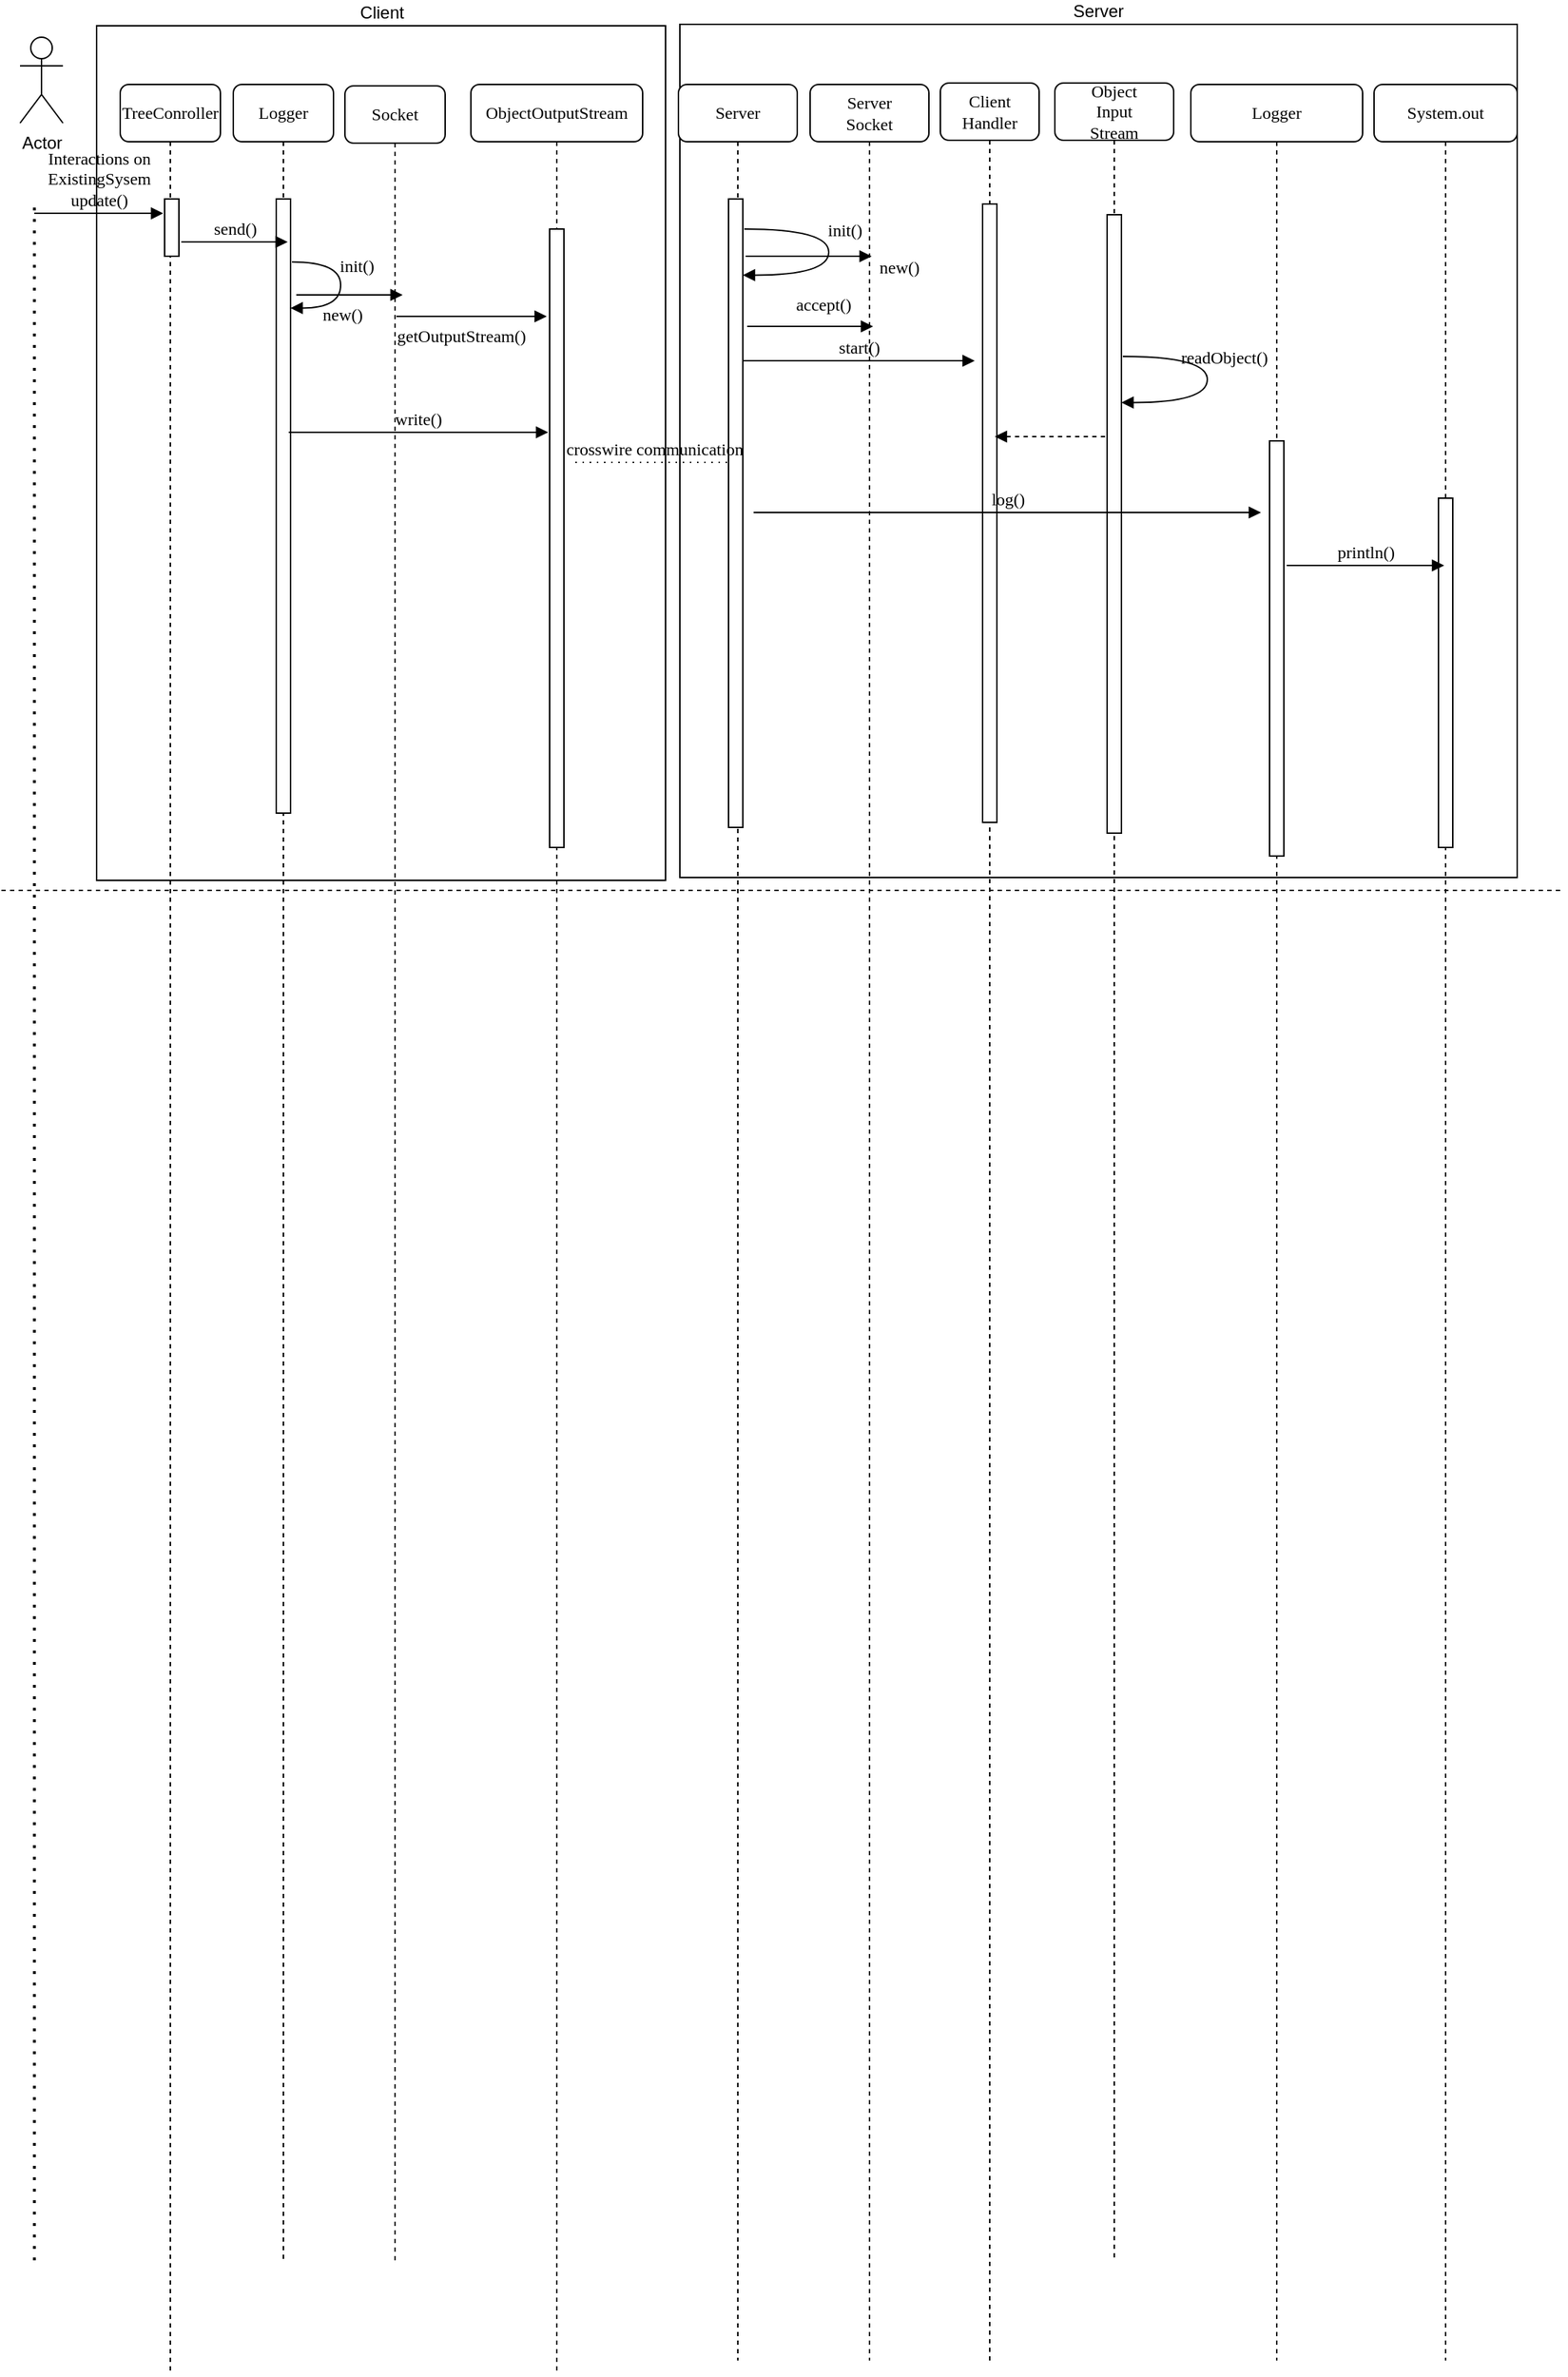 <mxfile version="14.9.5" type="github" pages="2">
  <diagram name="Page-1" id="13e1069c-82ec-6db2-03f1-153e76fe0fe0">
    <mxGraphModel dx="1217" dy="705" grid="0" gridSize="10" guides="1" tooltips="1" connect="1" arrows="1" fold="1" page="1" pageScale="1" pageWidth="1100" pageHeight="850" background="none" math="0" shadow="0">
      <root>
        <mxCell id="0" />
        <mxCell id="1" parent="0" />
        <mxCell id="lUZzRfqhpDz72i9qPuJh-14" value="Server" style="rounded=0;whiteSpace=wrap;html=1;labelPosition=center;verticalLabelPosition=top;align=center;verticalAlign=bottom;fillColor=none;" parent="1" vertex="1">
          <mxGeometry x="478" y="38" width="585" height="596" as="geometry" />
        </mxCell>
        <mxCell id="lUZzRfqhpDz72i9qPuJh-13" value="Client" style="rounded=0;html=1;fillColor=none;whiteSpace=wrap;labelPosition=center;verticalLabelPosition=top;align=center;verticalAlign=bottom;" parent="1" vertex="1">
          <mxGeometry x="70.5" y="39" width="397.5" height="597" as="geometry" />
        </mxCell>
        <mxCell id="7baba1c4bc27f4b0-3" value="Logger" style="shape=umlLifeline;perimeter=lifelinePerimeter;whiteSpace=wrap;html=1;container=1;collapsible=0;recursiveResize=0;outlineConnect=0;rounded=1;shadow=0;comic=0;labelBackgroundColor=none;strokeWidth=1;fontFamily=Verdana;fontSize=12;align=center;" parent="1" vertex="1">
          <mxGeometry x="166" y="80" width="70" height="1519" as="geometry" />
        </mxCell>
        <mxCell id="7baba1c4bc27f4b0-4" value="Server" style="shape=umlLifeline;perimeter=lifelinePerimeter;whiteSpace=wrap;html=1;container=1;collapsible=0;recursiveResize=0;outlineConnect=0;rounded=1;shadow=0;comic=0;labelBackgroundColor=none;strokeWidth=1;fontFamily=Verdana;fontSize=12;align=center;" parent="1" vertex="1">
          <mxGeometry x="477" y="80" width="83" height="1590" as="geometry" />
        </mxCell>
        <mxCell id="7baba1c4bc27f4b0-6" value="Object&lt;br&gt;Input&lt;br&gt;Stream" style="shape=umlLifeline;perimeter=lifelinePerimeter;whiteSpace=wrap;html=1;container=1;collapsible=0;recursiveResize=0;outlineConnect=0;rounded=1;shadow=0;comic=0;labelBackgroundColor=none;strokeWidth=1;fontFamily=Verdana;fontSize=12;align=center;" parent="1" vertex="1">
          <mxGeometry x="740" y="79" width="83" height="1520" as="geometry" />
        </mxCell>
        <mxCell id="7baba1c4bc27f4b0-7" value="System.out" style="shape=umlLifeline;perimeter=lifelinePerimeter;whiteSpace=wrap;html=1;container=1;collapsible=0;recursiveResize=0;outlineConnect=0;rounded=1;shadow=0;comic=0;labelBackgroundColor=none;strokeWidth=1;fontFamily=Verdana;fontSize=12;align=center;" parent="1" vertex="1">
          <mxGeometry x="963" y="80" width="100" height="1590" as="geometry" />
        </mxCell>
        <mxCell id="7baba1c4bc27f4b0-8" value="TreeConroller" style="shape=umlLifeline;perimeter=lifelinePerimeter;whiteSpace=wrap;html=1;container=1;collapsible=0;recursiveResize=0;outlineConnect=0;rounded=1;shadow=0;comic=0;labelBackgroundColor=none;strokeWidth=1;fontFamily=Verdana;fontSize=12;align=center;" parent="1" vertex="1">
          <mxGeometry x="87" y="80" width="70" height="1600" as="geometry" />
        </mxCell>
        <mxCell id="7baba1c4bc27f4b0-9" value="" style="html=1;points=[];perimeter=orthogonalPerimeter;rounded=0;shadow=0;comic=0;labelBackgroundColor=none;strokeWidth=1;fontFamily=Verdana;fontSize=12;align=center;" parent="7baba1c4bc27f4b0-8" vertex="1">
          <mxGeometry x="31" y="80" width="10" height="40" as="geometry" />
        </mxCell>
        <mxCell id="v2sNKhrYKezQcKQ5aqy3-1" value="Actor" style="shape=umlActor;verticalLabelPosition=bottom;verticalAlign=top;html=1;outlineConnect=0;" parent="1" vertex="1">
          <mxGeometry x="17" y="47" width="30" height="60" as="geometry" />
        </mxCell>
        <mxCell id="v2sNKhrYKezQcKQ5aqy3-5" value="" style="endArrow=none;dashed=1;html=1;dashPattern=1 3;strokeWidth=2;" parent="1" edge="1">
          <mxGeometry width="50" height="50" relative="1" as="geometry">
            <mxPoint x="27" y="1600" as="sourcePoint" />
            <mxPoint x="27" y="160" as="targetPoint" />
          </mxGeometry>
        </mxCell>
        <mxCell id="GuuvEOTeNEV0MSkpKMg_-3" value="" style="html=1;points=[];perimeter=orthogonalPerimeter;rounded=0;shadow=0;comic=0;labelBackgroundColor=none;strokeWidth=1;fontFamily=Verdana;fontSize=12;align=center;" parent="1" vertex="1">
          <mxGeometry x="196" y="160" width="10" height="429" as="geometry" />
        </mxCell>
        <mxCell id="GuuvEOTeNEV0MSkpKMg_-9" value="" style="html=1;points=[];perimeter=orthogonalPerimeter;rounded=0;shadow=0;comic=0;labelBackgroundColor=none;strokeWidth=1;fontFamily=Verdana;fontSize=12;align=center;" parent="1" vertex="1">
          <mxGeometry x="776.5" y="171" width="10" height="432" as="geometry" />
        </mxCell>
        <mxCell id="GuuvEOTeNEV0MSkpKMg_-15" value="" style="html=1;points=[];perimeter=orthogonalPerimeter;rounded=0;shadow=0;comic=0;labelBackgroundColor=none;strokeWidth=1;fontFamily=Verdana;fontSize=12;align=center;" parent="1" vertex="1">
          <mxGeometry x="1008" y="369" width="10" height="244" as="geometry" />
        </mxCell>
        <mxCell id="GuuvEOTeNEV0MSkpKMg_-17" value="Interactions on &lt;br&gt;ExistingSysem&lt;br&gt;update()" style="html=1;verticalAlign=bottom;endArrow=block;labelBackgroundColor=none;fontFamily=Verdana;fontSize=12;edgeStyle=elbowEdgeStyle;elbow=horizontal;exitX=1.06;exitY=0.064;exitDx=0;exitDy=0;exitPerimeter=0;" parent="1" edge="1">
          <mxGeometry relative="1" as="geometry">
            <mxPoint x="27.0" y="170.03" as="sourcePoint" />
            <mxPoint x="117" y="170" as="targetPoint" />
          </mxGeometry>
        </mxCell>
        <mxCell id="GuuvEOTeNEV0MSkpKMg_-24" value="" style="endArrow=none;html=1;dashed=1;" parent="1" edge="1">
          <mxGeometry width="50" height="50" relative="1" as="geometry">
            <mxPoint x="4" y="643" as="sourcePoint" />
            <mxPoint x="1096" y="643" as="targetPoint" />
          </mxGeometry>
        </mxCell>
        <mxCell id="z9VeMY2LPaJ1HMEdanNb-1" value="ObjectOutputStream" style="shape=umlLifeline;perimeter=lifelinePerimeter;whiteSpace=wrap;html=1;container=1;collapsible=0;recursiveResize=0;outlineConnect=0;rounded=1;shadow=0;comic=0;labelBackgroundColor=none;strokeWidth=1;fontFamily=Verdana;fontSize=12;align=center;" parent="1" vertex="1">
          <mxGeometry x="332" y="80" width="120" height="1600" as="geometry" />
        </mxCell>
        <mxCell id="z9VeMY2LPaJ1HMEdanNb-2" value="Client&lt;br&gt;Handler" style="shape=umlLifeline;perimeter=lifelinePerimeter;whiteSpace=wrap;html=1;container=1;collapsible=0;recursiveResize=0;outlineConnect=0;rounded=1;shadow=0;comic=0;labelBackgroundColor=none;strokeWidth=1;fontFamily=Verdana;fontSize=12;align=center;" parent="1" vertex="1">
          <mxGeometry x="660" y="79" width="69" height="1591" as="geometry" />
        </mxCell>
        <mxCell id="z9VeMY2LPaJ1HMEdanNb-3" value="Logger" style="shape=umlLifeline;perimeter=lifelinePerimeter;whiteSpace=wrap;html=1;container=1;collapsible=0;recursiveResize=0;outlineConnect=0;rounded=1;shadow=0;comic=0;labelBackgroundColor=none;strokeWidth=1;fontFamily=Verdana;fontSize=12;align=center;" parent="1" vertex="1">
          <mxGeometry x="835" y="80" width="120" height="1590" as="geometry" />
        </mxCell>
        <mxCell id="z9VeMY2LPaJ1HMEdanNb-5" value="send()" style="html=1;verticalAlign=bottom;endArrow=block;labelBackgroundColor=none;fontFamily=Verdana;fontSize=12;edgeStyle=elbowEdgeStyle;elbow=horizontal;exitX=1.167;exitY=0.75;exitDx=0;exitDy=0;exitPerimeter=0;" parent="1" source="7baba1c4bc27f4b0-9" edge="1">
          <mxGeometry relative="1" as="geometry">
            <mxPoint x="137" y="190.03" as="sourcePoint" />
            <mxPoint x="204" y="190" as="targetPoint" />
          </mxGeometry>
        </mxCell>
        <mxCell id="z9VeMY2LPaJ1HMEdanNb-10" value="write()" style="html=1;verticalAlign=bottom;endArrow=block;labelBackgroundColor=none;fontFamily=Verdana;fontSize=12;edgeStyle=elbowEdgeStyle;elbow=horizontal;" parent="1" edge="1">
          <mxGeometry relative="1" as="geometry">
            <mxPoint x="204.75" y="323" as="sourcePoint" />
            <mxPoint x="386" y="323" as="targetPoint" />
          </mxGeometry>
        </mxCell>
        <mxCell id="z9VeMY2LPaJ1HMEdanNb-13" value="" style="html=1;points=[];perimeter=orthogonalPerimeter;rounded=0;shadow=0;comic=0;labelBackgroundColor=none;strokeWidth=1;fontFamily=Verdana;fontSize=12;align=center;" parent="1" vertex="1">
          <mxGeometry x="512" y="160" width="10" height="439" as="geometry" />
        </mxCell>
        <mxCell id="lUZzRfqhpDz72i9qPuJh-1" value="init()" style="html=1;verticalAlign=bottom;endArrow=block;labelBackgroundColor=none;fontFamily=Verdana;fontSize=12;elbow=vertical;edgeStyle=orthogonalEdgeStyle;curved=1;exitX=1.1;exitY=0.2;exitDx=0;exitDy=0;exitPerimeter=0;" parent="1" edge="1">
          <mxGeometry x="-0.093" y="11" relative="1" as="geometry">
            <mxPoint x="523" y="181" as="sourcePoint" />
            <mxPoint x="521.997" y="213.2" as="targetPoint" />
            <Array as="points">
              <mxPoint x="582" y="181" />
              <mxPoint x="582" y="213" />
            </Array>
            <mxPoint as="offset" />
          </mxGeometry>
        </mxCell>
        <mxCell id="lUZzRfqhpDz72i9qPuJh-2" value="start()" style="html=1;verticalAlign=bottom;endArrow=block;labelBackgroundColor=none;fontFamily=Verdana;fontSize=12;edgeStyle=elbowEdgeStyle;elbow=horizontal;" parent="1" edge="1">
          <mxGeometry relative="1" as="geometry">
            <mxPoint x="522" y="273" as="sourcePoint" />
            <mxPoint x="684" y="273" as="targetPoint" />
          </mxGeometry>
        </mxCell>
        <mxCell id="lUZzRfqhpDz72i9qPuJh-3" value="" style="html=1;points=[];perimeter=orthogonalPerimeter;rounded=0;shadow=0;comic=0;labelBackgroundColor=none;strokeWidth=1;fontFamily=Verdana;fontSize=12;align=center;" parent="1" vertex="1">
          <mxGeometry x="689.5" y="163.5" width="10" height="432" as="geometry" />
        </mxCell>
        <mxCell id="lUZzRfqhpDz72i9qPuJh-4" value="" style="html=1;points=[];perimeter=orthogonalPerimeter;rounded=0;shadow=0;comic=0;labelBackgroundColor=none;strokeWidth=1;fontFamily=Verdana;fontSize=12;align=center;" parent="1" vertex="1">
          <mxGeometry x="387" y="181" width="10" height="432" as="geometry" />
        </mxCell>
        <mxCell id="lUZzRfqhpDz72i9qPuJh-6" value="readObject()" style="html=1;verticalAlign=bottom;endArrow=block;labelBackgroundColor=none;fontFamily=Verdana;fontSize=12;elbow=vertical;edgeStyle=orthogonalEdgeStyle;curved=1;exitX=1.1;exitY=0.2;exitDx=0;exitDy=0;exitPerimeter=0;" parent="1" edge="1">
          <mxGeometry x="-0.093" y="11" relative="1" as="geometry">
            <mxPoint x="787.5" y="270" as="sourcePoint" />
            <mxPoint x="786.497" y="302.2" as="targetPoint" />
            <Array as="points">
              <mxPoint x="846.5" y="270" />
              <mxPoint x="846.5" y="302" />
            </Array>
            <mxPoint as="offset" />
          </mxGeometry>
        </mxCell>
        <mxCell id="lUZzRfqhpDz72i9qPuJh-7" value="" style="html=1;verticalAlign=bottom;endArrow=none;labelBackgroundColor=none;fontFamily=Verdana;fontSize=12;edgeStyle=elbowEdgeStyle;elbow=horizontal;startArrow=block;startFill=1;endFill=0;dashed=1;" parent="1" edge="1">
          <mxGeometry relative="1" as="geometry">
            <mxPoint x="698" y="326" as="sourcePoint" />
            <mxPoint x="776.5" y="326" as="targetPoint" />
          </mxGeometry>
        </mxCell>
        <mxCell id="lUZzRfqhpDz72i9qPuJh-8" value="log()" style="html=1;verticalAlign=bottom;endArrow=block;labelBackgroundColor=none;fontFamily=Verdana;fontSize=12;edgeStyle=elbowEdgeStyle;elbow=horizontal;" parent="1" edge="1">
          <mxGeometry relative="1" as="geometry">
            <mxPoint x="529.5" y="379" as="sourcePoint" />
            <mxPoint x="884" y="379" as="targetPoint" />
          </mxGeometry>
        </mxCell>
        <mxCell id="lUZzRfqhpDz72i9qPuJh-9" value="" style="html=1;points=[];perimeter=orthogonalPerimeter;rounded=0;shadow=0;comic=0;labelBackgroundColor=none;strokeWidth=1;fontFamily=Verdana;fontSize=12;align=center;" parent="1" vertex="1">
          <mxGeometry x="890" y="329" width="10" height="290" as="geometry" />
        </mxCell>
        <mxCell id="lUZzRfqhpDz72i9qPuJh-10" value="println()" style="html=1;verticalAlign=bottom;endArrow=block;labelBackgroundColor=none;fontFamily=Verdana;fontSize=12;edgeStyle=elbowEdgeStyle;elbow=horizontal;" parent="1" edge="1">
          <mxGeometry relative="1" as="geometry">
            <mxPoint x="902" y="416" as="sourcePoint" />
            <mxPoint x="1012" y="416" as="targetPoint" />
          </mxGeometry>
        </mxCell>
        <mxCell id="lUZzRfqhpDz72i9qPuJh-12" value="crosswire communication" style="html=1;verticalAlign=bottom;endArrow=none;labelBackgroundColor=none;fontFamily=Verdana;fontSize=12;edgeStyle=elbowEdgeStyle;elbow=horizontal;dashed=1;dashPattern=1 4;endFill=0;" parent="1" edge="1">
          <mxGeometry relative="1" as="geometry">
            <mxPoint x="405" y="344" as="sourcePoint" />
            <mxPoint x="515" y="344" as="targetPoint" />
          </mxGeometry>
        </mxCell>
        <mxCell id="lUZzRfqhpDz72i9qPuJh-15" value="init()" style="html=1;verticalAlign=bottom;endArrow=block;labelBackgroundColor=none;fontFamily=Verdana;fontSize=12;elbow=vertical;edgeStyle=orthogonalEdgeStyle;curved=1;exitX=1.1;exitY=0.2;exitDx=0;exitDy=0;exitPerimeter=0;" parent="1" edge="1">
          <mxGeometry x="-0.093" y="11" relative="1" as="geometry">
            <mxPoint x="207" y="204" as="sourcePoint" />
            <mxPoint x="205.997" y="236.2" as="targetPoint" />
            <Array as="points">
              <mxPoint x="241" y="204" />
              <mxPoint x="241" y="236" />
            </Array>
            <mxPoint as="offset" />
          </mxGeometry>
        </mxCell>
        <mxCell id="2c1uvNS8QLujskPOb8Ld-1" value="Socket" style="shape=umlLifeline;perimeter=lifelinePerimeter;whiteSpace=wrap;html=1;container=1;collapsible=0;recursiveResize=0;outlineConnect=0;rounded=1;shadow=0;comic=0;labelBackgroundColor=none;strokeWidth=1;fontFamily=Verdana;fontSize=12;align=center;" vertex="1" parent="1">
          <mxGeometry x="244" y="81" width="70" height="1519" as="geometry" />
        </mxCell>
        <mxCell id="2c1uvNS8QLujskPOb8Ld-2" value="new()" style="html=1;verticalAlign=bottom;endArrow=block;labelBackgroundColor=none;fontFamily=Verdana;fontSize=12;edgeStyle=elbowEdgeStyle;elbow=horizontal;exitX=1.167;exitY=0.75;exitDx=0;exitDy=0;exitPerimeter=0;" edge="1" parent="1">
          <mxGeometry x="-0.139" y="-23" relative="1" as="geometry">
            <mxPoint x="210.0" y="227" as="sourcePoint" />
            <mxPoint x="284.33" y="227" as="targetPoint" />
            <mxPoint as="offset" />
          </mxGeometry>
        </mxCell>
        <mxCell id="2c1uvNS8QLujskPOb8Ld-3" value="getOutputStream()" style="html=1;verticalAlign=bottom;endArrow=block;labelBackgroundColor=none;fontFamily=Verdana;fontSize=12;edgeStyle=elbowEdgeStyle;elbow=horizontal;exitX=1.167;exitY=0.75;exitDx=0;exitDy=0;exitPerimeter=0;" edge="1" parent="1">
          <mxGeometry x="-0.139" y="-23" relative="1" as="geometry">
            <mxPoint x="280" y="242" as="sourcePoint" />
            <mxPoint x="385" y="242" as="targetPoint" />
            <mxPoint as="offset" />
          </mxGeometry>
        </mxCell>
        <mxCell id="2c1uvNS8QLujskPOb8Ld-4" value="Server&lt;br&gt;Socket" style="shape=umlLifeline;perimeter=lifelinePerimeter;whiteSpace=wrap;html=1;container=1;collapsible=0;recursiveResize=0;outlineConnect=0;rounded=1;shadow=0;comic=0;labelBackgroundColor=none;strokeWidth=1;fontFamily=Verdana;fontSize=12;align=center;" vertex="1" parent="1">
          <mxGeometry x="569" y="80" width="83" height="1590" as="geometry" />
        </mxCell>
        <mxCell id="2c1uvNS8QLujskPOb8Ld-5" value="new()" style="html=1;verticalAlign=bottom;endArrow=block;labelBackgroundColor=none;fontFamily=Verdana;fontSize=12;edgeStyle=elbowEdgeStyle;elbow=horizontal;" edge="1" parent="1">
          <mxGeometry x="1" y="-25" relative="1" as="geometry">
            <mxPoint x="524" y="200" as="sourcePoint" />
            <mxPoint x="612" y="200" as="targetPoint" />
            <mxPoint x="19" y="-8" as="offset" />
          </mxGeometry>
        </mxCell>
        <mxCell id="2c1uvNS8QLujskPOb8Ld-6" value="accept()" style="html=1;verticalAlign=bottom;endArrow=block;labelBackgroundColor=none;fontFamily=Verdana;fontSize=12;edgeStyle=elbowEdgeStyle;elbow=horizontal;" edge="1" parent="1">
          <mxGeometry x="0.204" y="6" relative="1" as="geometry">
            <mxPoint x="525" y="249" as="sourcePoint" />
            <mxPoint x="613" y="249" as="targetPoint" />
            <mxPoint as="offset" />
          </mxGeometry>
        </mxCell>
      </root>
    </mxGraphModel>
  </diagram>
  <diagram id="S8zabm3xXa2it1Rt0kaW" name="Page-2">
    <mxGraphModel dx="1217" dy="705" grid="0" gridSize="10" guides="1" tooltips="1" connect="1" arrows="1" fold="1" page="1" pageScale="1" pageWidth="1100" pageHeight="850" math="0" shadow="0">
      <root>
        <mxCell id="XKy7Yf_HmS_zTGG1OiPF-0" />
        <mxCell id="XKy7Yf_HmS_zTGG1OiPF-1" parent="XKy7Yf_HmS_zTGG1OiPF-0" />
        <mxCell id="-kwtiMbVNel1XOeqWKEO-12" value="" style="html=1;points=[];perimeter=orthogonalPerimeter;rounded=0;shadow=0;comic=0;labelBackgroundColor=none;strokeWidth=1;fontFamily=Verdana;fontSize=12;align=center;" vertex="1" parent="XKy7Yf_HmS_zTGG1OiPF-1">
          <mxGeometry x="630" y="501" width="10" height="40" as="geometry" />
        </mxCell>
        <mxCell id="opw8CqzLlbb5e5fjiOuG-0" value="Calculator&lt;br&gt;View" style="shape=umlLifeline;perimeter=lifelinePerimeter;whiteSpace=wrap;html=1;container=1;collapsible=0;recursiveResize=0;outlineConnect=0;rounded=1;shadow=0;comic=0;labelBackgroundColor=none;strokeWidth=1;fontFamily=Verdana;fontSize=12;align=center;" vertex="1" parent="XKy7Yf_HmS_zTGG1OiPF-1">
          <mxGeometry x="69" y="80" width="70" height="1600" as="geometry" />
        </mxCell>
        <mxCell id="opw8CqzLlbb5e5fjiOuG-1" value="" style="html=1;points=[];perimeter=orthogonalPerimeter;rounded=0;shadow=0;comic=0;labelBackgroundColor=none;strokeWidth=1;fontFamily=Verdana;fontSize=12;align=center;" vertex="1" parent="opw8CqzLlbb5e5fjiOuG-0">
          <mxGeometry x="30" y="94" width="10" height="40" as="geometry" />
        </mxCell>
        <mxCell id="opw8CqzLlbb5e5fjiOuG-2" value="Actor" style="shape=umlActor;verticalLabelPosition=bottom;verticalAlign=top;html=1;outlineConnect=0;" vertex="1" parent="XKy7Yf_HmS_zTGG1OiPF-1">
          <mxGeometry x="17" y="47" width="30" height="60" as="geometry" />
        </mxCell>
        <mxCell id="eRpeyzK78DtMLZnNxfuK-0" value="" style="endArrow=none;dashed=1;html=1;dashPattern=1 3;strokeWidth=2;" edge="1" parent="XKy7Yf_HmS_zTGG1OiPF-1">
          <mxGeometry width="50" height="50" relative="1" as="geometry">
            <mxPoint x="27" y="1600" as="sourcePoint" />
            <mxPoint x="27" y="160" as="targetPoint" />
          </mxGeometry>
        </mxCell>
        <mxCell id="8qmAnpfRs-YEG-RlEZsm-0" value="press 3" style="html=1;verticalAlign=bottom;endArrow=block;labelBackgroundColor=none;fontFamily=Verdana;fontSize=12;edgeStyle=elbowEdgeStyle;elbow=horizontal;exitX=1.06;exitY=0.064;exitDx=0;exitDy=0;exitPerimeter=0;" edge="1" parent="XKy7Yf_HmS_zTGG1OiPF-1">
          <mxGeometry relative="1" as="geometry">
            <mxPoint x="29" y="182.03" as="sourcePoint" />
            <mxPoint x="98" y="182" as="targetPoint" />
          </mxGeometry>
        </mxCell>
        <mxCell id="8qmAnpfRs-YEG-RlEZsm-2" value="Calculator&lt;br&gt;View&lt;br&gt;Listener" style="shape=umlLifeline;perimeter=lifelinePerimeter;whiteSpace=wrap;html=1;container=1;collapsible=0;recursiveResize=0;outlineConnect=0;rounded=1;shadow=0;comic=0;labelBackgroundColor=none;strokeWidth=1;fontFamily=Verdana;fontSize=12;align=center;" vertex="1" parent="XKy7Yf_HmS_zTGG1OiPF-1">
          <mxGeometry x="168" y="76" width="70" height="1600" as="geometry" />
        </mxCell>
        <mxCell id="8qmAnpfRs-YEG-RlEZsm-3" value="" style="html=1;points=[];perimeter=orthogonalPerimeter;rounded=0;shadow=0;comic=0;labelBackgroundColor=none;strokeWidth=1;fontFamily=Verdana;fontSize=12;align=center;" vertex="1" parent="8qmAnpfRs-YEG-RlEZsm-2">
          <mxGeometry x="30" y="94" width="10" height="40" as="geometry" />
        </mxCell>
        <mxCell id="8qmAnpfRs-YEG-RlEZsm-4" value="action&lt;br&gt;Performed" style="html=1;verticalAlign=bottom;endArrow=block;labelBackgroundColor=none;fontFamily=Verdana;fontSize=12;edgeStyle=elbowEdgeStyle;elbow=horizontal;exitX=1.06;exitY=0.064;exitDx=0;exitDy=0;exitPerimeter=0;" edge="1" parent="XKy7Yf_HmS_zTGG1OiPF-1">
          <mxGeometry relative="1" as="geometry">
            <mxPoint x="110" y="193.03" as="sourcePoint" />
            <mxPoint x="197" y="193" as="targetPoint" />
          </mxGeometry>
        </mxCell>
        <mxCell id="8qmAnpfRs-YEG-RlEZsm-5" value="StateSystem" style="shape=umlLifeline;perimeter=lifelinePerimeter;whiteSpace=wrap;html=1;container=1;collapsible=0;recursiveResize=0;outlineConnect=0;rounded=1;shadow=0;comic=0;labelBackgroundColor=none;strokeWidth=1;fontFamily=Verdana;fontSize=12;align=center;" vertex="1" parent="XKy7Yf_HmS_zTGG1OiPF-1">
          <mxGeometry x="297" y="73" width="70" height="1600" as="geometry" />
        </mxCell>
        <mxCell id="8qmAnpfRs-YEG-RlEZsm-6" value="" style="html=1;points=[];perimeter=orthogonalPerimeter;rounded=0;shadow=0;comic=0;labelBackgroundColor=none;strokeWidth=1;fontFamily=Verdana;fontSize=12;align=center;" vertex="1" parent="8qmAnpfRs-YEG-RlEZsm-5">
          <mxGeometry x="30" y="94" width="10" height="55" as="geometry" />
        </mxCell>
        <mxCell id="8qmAnpfRs-YEG-RlEZsm-7" value="&lt;p style=&quot;margin: 0.0px 0.0px 0.0px 0.0px ; font: 12.0px &amp;#34;menlo&amp;#34;&quot;&gt;&lt;br&gt;&lt;/p&gt;" style="text;whiteSpace=wrap;html=1;" vertex="1" parent="XKy7Yf_HmS_zTGG1OiPF-1">
          <mxGeometry x="522" y="190" width="165" height="28" as="geometry" />
        </mxCell>
        <mxCell id="8qmAnpfRs-YEG-RlEZsm-8" value="&lt;p style=&quot;margin: 0px ; font-stretch: normal ; line-height: normal ; font-family: &amp;#34;menlo&amp;#34;&quot;&gt;handleMessage&lt;/p&gt;" style="html=1;verticalAlign=bottom;endArrow=block;labelBackgroundColor=none;fontFamily=Verdana;fontSize=12;edgeStyle=elbowEdgeStyle;elbow=vertical;exitX=1.06;exitY=0.064;exitDx=0;exitDy=0;exitPerimeter=0;" edge="1" parent="XKy7Yf_HmS_zTGG1OiPF-1">
          <mxGeometry relative="1" as="geometry">
            <mxPoint x="209" y="201.03" as="sourcePoint" />
            <mxPoint x="329" y="201" as="targetPoint" />
          </mxGeometry>
        </mxCell>
        <mxCell id="8qmAnpfRs-YEG-RlEZsm-9" value="press +" style="html=1;verticalAlign=bottom;endArrow=block;labelBackgroundColor=none;fontFamily=Verdana;fontSize=12;edgeStyle=elbowEdgeStyle;elbow=horizontal;exitX=1.06;exitY=0.064;exitDx=0;exitDy=0;exitPerimeter=0;" edge="1" parent="XKy7Yf_HmS_zTGG1OiPF-1">
          <mxGeometry relative="1" as="geometry">
            <mxPoint x="32" y="247.03" as="sourcePoint" />
            <mxPoint x="101" y="247" as="targetPoint" />
          </mxGeometry>
        </mxCell>
        <mxCell id="8qmAnpfRs-YEG-RlEZsm-10" value="action&lt;br&gt;Performed" style="html=1;verticalAlign=bottom;endArrow=block;labelBackgroundColor=none;fontFamily=Verdana;fontSize=12;edgeStyle=elbowEdgeStyle;elbow=horizontal;exitX=1.06;exitY=0.064;exitDx=0;exitDy=0;exitPerimeter=0;" edge="1" parent="XKy7Yf_HmS_zTGG1OiPF-1">
          <mxGeometry relative="1" as="geometry">
            <mxPoint x="113" y="258.03" as="sourcePoint" />
            <mxPoint x="200" y="258" as="targetPoint" />
          </mxGeometry>
        </mxCell>
        <mxCell id="8qmAnpfRs-YEG-RlEZsm-11" value="&lt;p style=&quot;margin: 0px ; font-stretch: normal ; line-height: normal ; font-family: &amp;#34;menlo&amp;#34;&quot;&gt;handleMessage&lt;/p&gt;" style="html=1;verticalAlign=bottom;endArrow=block;labelBackgroundColor=none;fontFamily=Verdana;fontSize=12;edgeStyle=elbowEdgeStyle;elbow=vertical;exitX=1.06;exitY=0.064;exitDx=0;exitDy=0;exitPerimeter=0;" edge="1" parent="XKy7Yf_HmS_zTGG1OiPF-1">
          <mxGeometry relative="1" as="geometry">
            <mxPoint x="212" y="266.03" as="sourcePoint" />
            <mxPoint x="332" y="266" as="targetPoint" />
          </mxGeometry>
        </mxCell>
        <mxCell id="8qmAnpfRs-YEG-RlEZsm-12" value="" style="html=1;points=[];perimeter=orthogonalPerimeter;rounded=0;shadow=0;comic=0;labelBackgroundColor=none;strokeWidth=1;fontFamily=Verdana;fontSize=12;align=center;" vertex="1" parent="XKy7Yf_HmS_zTGG1OiPF-1">
          <mxGeometry x="329" y="248" width="10" height="73" as="geometry" />
        </mxCell>
        <mxCell id="8qmAnpfRs-YEG-RlEZsm-13" value="" style="html=1;points=[];perimeter=orthogonalPerimeter;rounded=0;shadow=0;comic=0;labelBackgroundColor=none;strokeWidth=1;fontFamily=Verdana;fontSize=12;align=center;" vertex="1" parent="XKy7Yf_HmS_zTGG1OiPF-1">
          <mxGeometry x="198" y="244" width="10" height="55" as="geometry" />
        </mxCell>
        <mxCell id="4PdiF6NV9HCvePonZMJu-0" value="changeState()" style="html=1;verticalAlign=bottom;endArrow=block;labelBackgroundColor=none;fontFamily=Verdana;fontSize=12;elbow=vertical;edgeStyle=orthogonalEdgeStyle;curved=1;exitX=1.1;exitY=0.2;exitDx=0;exitDy=0;exitPerimeter=0;" edge="1" parent="XKy7Yf_HmS_zTGG1OiPF-1">
          <mxGeometry x="-0.328" y="33" relative="1" as="geometry">
            <mxPoint x="340" y="275" as="sourcePoint" />
            <mxPoint x="338.997" y="307.2" as="targetPoint" />
            <Array as="points">
              <mxPoint x="374" y="275" />
              <mxPoint x="374" y="307" />
            </Array>
            <mxPoint as="offset" />
          </mxGeometry>
        </mxCell>
        <mxCell id="4PdiF6NV9HCvePonZMJu-1" value="" style="html=1;points=[];perimeter=orthogonalPerimeter;rounded=0;shadow=0;comic=0;labelBackgroundColor=none;strokeWidth=1;fontFamily=Verdana;fontSize=12;align=center;" vertex="1" parent="XKy7Yf_HmS_zTGG1OiPF-1">
          <mxGeometry x="101" y="237" width="10" height="40" as="geometry" />
        </mxCell>
        <mxCell id="4PdiF6NV9HCvePonZMJu-2" value="press 8" style="html=1;verticalAlign=bottom;endArrow=block;labelBackgroundColor=none;fontFamily=Verdana;fontSize=12;edgeStyle=elbowEdgeStyle;elbow=horizontal;exitX=1.06;exitY=0.064;exitDx=0;exitDy=0;exitPerimeter=0;" edge="1" parent="XKy7Yf_HmS_zTGG1OiPF-1">
          <mxGeometry relative="1" as="geometry">
            <mxPoint x="30" y="334.03" as="sourcePoint" />
            <mxPoint x="99" y="334" as="targetPoint" />
          </mxGeometry>
        </mxCell>
        <mxCell id="4PdiF6NV9HCvePonZMJu-3" value="action&lt;br&gt;Performed" style="html=1;verticalAlign=bottom;endArrow=block;labelBackgroundColor=none;fontFamily=Verdana;fontSize=12;edgeStyle=elbowEdgeStyle;elbow=horizontal;exitX=1.06;exitY=0.064;exitDx=0;exitDy=0;exitPerimeter=0;" edge="1" parent="XKy7Yf_HmS_zTGG1OiPF-1">
          <mxGeometry relative="1" as="geometry">
            <mxPoint x="111" y="345.03" as="sourcePoint" />
            <mxPoint x="198" y="345" as="targetPoint" />
          </mxGeometry>
        </mxCell>
        <mxCell id="4PdiF6NV9HCvePonZMJu-4" value="&lt;p style=&quot;margin: 0px ; font-stretch: normal ; line-height: normal ; font-family: &amp;#34;menlo&amp;#34;&quot;&gt;handleMessage&lt;/p&gt;" style="html=1;verticalAlign=bottom;endArrow=block;labelBackgroundColor=none;fontFamily=Verdana;fontSize=12;edgeStyle=elbowEdgeStyle;elbow=vertical;exitX=1.06;exitY=0.064;exitDx=0;exitDy=0;exitPerimeter=0;" edge="1" parent="XKy7Yf_HmS_zTGG1OiPF-1">
          <mxGeometry relative="1" as="geometry">
            <mxPoint x="210" y="353.03" as="sourcePoint" />
            <mxPoint x="330" y="353" as="targetPoint" />
          </mxGeometry>
        </mxCell>
        <mxCell id="4PdiF6NV9HCvePonZMJu-5" value="" style="html=1;points=[];perimeter=orthogonalPerimeter;rounded=0;shadow=0;comic=0;labelBackgroundColor=none;strokeWidth=1;fontFamily=Verdana;fontSize=12;align=center;" vertex="1" parent="XKy7Yf_HmS_zTGG1OiPF-1">
          <mxGeometry x="327" y="335" width="10" height="73" as="geometry" />
        </mxCell>
        <mxCell id="4PdiF6NV9HCvePonZMJu-6" value="" style="html=1;points=[];perimeter=orthogonalPerimeter;rounded=0;shadow=0;comic=0;labelBackgroundColor=none;strokeWidth=1;fontFamily=Verdana;fontSize=12;align=center;" vertex="1" parent="XKy7Yf_HmS_zTGG1OiPF-1">
          <mxGeometry x="196" y="331" width="10" height="55" as="geometry" />
        </mxCell>
        <mxCell id="4PdiF6NV9HCvePonZMJu-8" value="" style="html=1;points=[];perimeter=orthogonalPerimeter;rounded=0;shadow=0;comic=0;labelBackgroundColor=none;strokeWidth=1;fontFamily=Verdana;fontSize=12;align=center;" vertex="1" parent="XKy7Yf_HmS_zTGG1OiPF-1">
          <mxGeometry x="99" y="324" width="10" height="40" as="geometry" />
        </mxCell>
        <mxCell id="4PdiF6NV9HCvePonZMJu-9" value="press =" style="html=1;verticalAlign=bottom;endArrow=block;labelBackgroundColor=none;fontFamily=Verdana;fontSize=12;edgeStyle=elbowEdgeStyle;elbow=horizontal;exitX=1.06;exitY=0.064;exitDx=0;exitDy=0;exitPerimeter=0;" edge="1" parent="XKy7Yf_HmS_zTGG1OiPF-1">
          <mxGeometry relative="1" as="geometry">
            <mxPoint x="30" y="427.03" as="sourcePoint" />
            <mxPoint x="99" y="427" as="targetPoint" />
          </mxGeometry>
        </mxCell>
        <mxCell id="4PdiF6NV9HCvePonZMJu-10" value="action&lt;br&gt;Performed" style="html=1;verticalAlign=bottom;endArrow=block;labelBackgroundColor=none;fontFamily=Verdana;fontSize=12;edgeStyle=elbowEdgeStyle;elbow=horizontal;exitX=1.06;exitY=0.064;exitDx=0;exitDy=0;exitPerimeter=0;" edge="1" parent="XKy7Yf_HmS_zTGG1OiPF-1">
          <mxGeometry relative="1" as="geometry">
            <mxPoint x="111" y="438.03" as="sourcePoint" />
            <mxPoint x="198" y="438" as="targetPoint" />
          </mxGeometry>
        </mxCell>
        <mxCell id="4PdiF6NV9HCvePonZMJu-11" value="&lt;p style=&quot;margin: 0px ; font-stretch: normal ; line-height: normal ; font-family: &amp;#34;menlo&amp;#34;&quot;&gt;handleMessage&lt;/p&gt;" style="html=1;verticalAlign=bottom;endArrow=block;labelBackgroundColor=none;fontFamily=Verdana;fontSize=12;edgeStyle=elbowEdgeStyle;elbow=vertical;exitX=1.06;exitY=0.064;exitDx=0;exitDy=0;exitPerimeter=0;" edge="1" parent="XKy7Yf_HmS_zTGG1OiPF-1">
          <mxGeometry relative="1" as="geometry">
            <mxPoint x="210" y="446.03" as="sourcePoint" />
            <mxPoint x="330" y="446" as="targetPoint" />
          </mxGeometry>
        </mxCell>
        <mxCell id="4PdiF6NV9HCvePonZMJu-12" value="" style="html=1;points=[];perimeter=orthogonalPerimeter;rounded=0;shadow=0;comic=0;labelBackgroundColor=none;strokeWidth=1;fontFamily=Verdana;fontSize=12;align=center;" vertex="1" parent="XKy7Yf_HmS_zTGG1OiPF-1">
          <mxGeometry x="327" y="428" width="10" height="73" as="geometry" />
        </mxCell>
        <mxCell id="4PdiF6NV9HCvePonZMJu-13" value="" style="html=1;points=[];perimeter=orthogonalPerimeter;rounded=0;shadow=0;comic=0;labelBackgroundColor=none;strokeWidth=1;fontFamily=Verdana;fontSize=12;align=center;" vertex="1" parent="XKy7Yf_HmS_zTGG1OiPF-1">
          <mxGeometry x="196" y="424" width="10" height="55" as="geometry" />
        </mxCell>
        <mxCell id="4PdiF6NV9HCvePonZMJu-14" value="" style="html=1;points=[];perimeter=orthogonalPerimeter;rounded=0;shadow=0;comic=0;labelBackgroundColor=none;strokeWidth=1;fontFamily=Verdana;fontSize=12;align=center;" vertex="1" parent="XKy7Yf_HmS_zTGG1OiPF-1">
          <mxGeometry x="99" y="417" width="10" height="40" as="geometry" />
        </mxCell>
        <mxCell id="-kwtiMbVNel1XOeqWKEO-0" value="Logger" style="shape=umlLifeline;perimeter=lifelinePerimeter;whiteSpace=wrap;html=1;container=1;collapsible=0;recursiveResize=0;outlineConnect=0;rounded=1;shadow=0;comic=0;labelBackgroundColor=none;strokeWidth=1;fontFamily=Verdana;fontSize=12;align=center;" vertex="1" parent="XKy7Yf_HmS_zTGG1OiPF-1">
          <mxGeometry x="522" y="76" width="70" height="1519" as="geometry" />
        </mxCell>
        <mxCell id="-kwtiMbVNel1XOeqWKEO-1" value="TreeConroller" style="shape=umlLifeline;perimeter=lifelinePerimeter;whiteSpace=wrap;html=1;container=1;collapsible=0;recursiveResize=0;outlineConnect=0;rounded=1;shadow=0;comic=0;labelBackgroundColor=none;strokeWidth=1;fontFamily=Verdana;fontSize=12;align=center;" vertex="1" parent="XKy7Yf_HmS_zTGG1OiPF-1">
          <mxGeometry x="443" y="76" width="70" height="1600" as="geometry" />
        </mxCell>
        <mxCell id="-kwtiMbVNel1XOeqWKEO-2" value="" style="html=1;points=[];perimeter=orthogonalPerimeter;rounded=0;shadow=0;comic=0;labelBackgroundColor=none;strokeWidth=1;fontFamily=Verdana;fontSize=12;align=center;" vertex="1" parent="-kwtiMbVNel1XOeqWKEO-1">
          <mxGeometry x="33" y="370" width="10" height="40" as="geometry" />
        </mxCell>
        <mxCell id="-kwtiMbVNel1XOeqWKEO-3" value="ObjectOutputStream" style="shape=umlLifeline;perimeter=lifelinePerimeter;whiteSpace=wrap;html=1;container=1;collapsible=0;recursiveResize=0;outlineConnect=0;rounded=1;shadow=0;comic=0;labelBackgroundColor=none;strokeWidth=1;fontFamily=Verdana;fontSize=12;align=center;" vertex="1" parent="XKy7Yf_HmS_zTGG1OiPF-1">
          <mxGeometry x="688" y="76" width="120" height="1600" as="geometry" />
        </mxCell>
        <mxCell id="-kwtiMbVNel1XOeqWKEO-4" value="send()" style="html=1;verticalAlign=bottom;endArrow=block;labelBackgroundColor=none;fontFamily=Verdana;fontSize=12;edgeStyle=elbowEdgeStyle;elbow=horizontal;exitX=1.167;exitY=0.75;exitDx=0;exitDy=0;exitPerimeter=0;" edge="1" parent="XKy7Yf_HmS_zTGG1OiPF-1" source="-kwtiMbVNel1XOeqWKEO-2">
          <mxGeometry relative="1" as="geometry">
            <mxPoint x="495" y="476.03" as="sourcePoint" />
            <mxPoint x="562" y="476" as="targetPoint" />
          </mxGeometry>
        </mxCell>
        <mxCell id="-kwtiMbVNel1XOeqWKEO-5" value="write()" style="html=1;verticalAlign=bottom;endArrow=block;labelBackgroundColor=none;fontFamily=Verdana;fontSize=12;edgeStyle=elbowEdgeStyle;elbow=horizontal;" edge="1" parent="XKy7Yf_HmS_zTGG1OiPF-1">
          <mxGeometry relative="1" as="geometry">
            <mxPoint x="562.75" y="609" as="sourcePoint" />
            <mxPoint x="744" y="609" as="targetPoint" />
          </mxGeometry>
        </mxCell>
        <mxCell id="-kwtiMbVNel1XOeqWKEO-6" value="init()" style="html=1;verticalAlign=bottom;endArrow=block;labelBackgroundColor=none;fontFamily=Verdana;fontSize=12;elbow=vertical;edgeStyle=orthogonalEdgeStyle;curved=1;exitX=1.1;exitY=0.2;exitDx=0;exitDy=0;exitPerimeter=0;" edge="1" parent="XKy7Yf_HmS_zTGG1OiPF-1">
          <mxGeometry x="-0.093" y="11" relative="1" as="geometry">
            <mxPoint x="565" y="490" as="sourcePoint" />
            <mxPoint x="563.997" y="522.2" as="targetPoint" />
            <Array as="points">
              <mxPoint x="599" y="490" />
              <mxPoint x="599" y="522" />
            </Array>
            <mxPoint as="offset" />
          </mxGeometry>
        </mxCell>
        <mxCell id="-kwtiMbVNel1XOeqWKEO-7" value="Socket" style="shape=umlLifeline;perimeter=lifelinePerimeter;whiteSpace=wrap;html=1;container=1;collapsible=0;recursiveResize=0;outlineConnect=0;rounded=1;shadow=0;comic=0;labelBackgroundColor=none;strokeWidth=1;fontFamily=Verdana;fontSize=12;align=center;" vertex="1" parent="XKy7Yf_HmS_zTGG1OiPF-1">
          <mxGeometry x="600" y="77" width="70" height="1519" as="geometry" />
        </mxCell>
        <mxCell id="-kwtiMbVNel1XOeqWKEO-8" value="new()" style="html=1;verticalAlign=bottom;endArrow=block;labelBackgroundColor=none;fontFamily=Verdana;fontSize=12;edgeStyle=elbowEdgeStyle;elbow=horizontal;exitX=1.167;exitY=0.75;exitDx=0;exitDy=0;exitPerimeter=0;" edge="1" parent="XKy7Yf_HmS_zTGG1OiPF-1">
          <mxGeometry x="-0.139" y="-23" relative="1" as="geometry">
            <mxPoint x="568" y="513" as="sourcePoint" />
            <mxPoint x="642.33" y="513" as="targetPoint" />
            <mxPoint as="offset" />
          </mxGeometry>
        </mxCell>
        <mxCell id="-kwtiMbVNel1XOeqWKEO-9" value="getOutputStream()" style="html=1;verticalAlign=bottom;endArrow=block;labelBackgroundColor=none;fontFamily=Verdana;fontSize=12;edgeStyle=elbowEdgeStyle;elbow=horizontal;exitX=1.167;exitY=0.75;exitDx=0;exitDy=0;exitPerimeter=0;" edge="1" parent="XKy7Yf_HmS_zTGG1OiPF-1">
          <mxGeometry x="-0.139" y="-23" relative="1" as="geometry">
            <mxPoint x="638" y="528" as="sourcePoint" />
            <mxPoint x="743" y="528" as="targetPoint" />
            <mxPoint as="offset" />
          </mxGeometry>
        </mxCell>
        <mxCell id="-kwtiMbVNel1XOeqWKEO-10" value="&lt;p style=&quot;margin: 0px ; font-stretch: normal ; line-height: normal ; font-family: &amp;#34;menlo&amp;#34;&quot;&gt;update()&lt;/p&gt;" style="html=1;verticalAlign=bottom;endArrow=block;labelBackgroundColor=none;fontFamily=Verdana;fontSize=12;edgeStyle=elbowEdgeStyle;elbow=vertical;exitX=1.06;exitY=0.064;exitDx=0;exitDy=0;exitPerimeter=0;" edge="1" parent="XKy7Yf_HmS_zTGG1OiPF-1">
          <mxGeometry relative="1" as="geometry">
            <mxPoint x="352" y="454.03" as="sourcePoint" />
            <mxPoint x="472" y="454" as="targetPoint" />
          </mxGeometry>
        </mxCell>
        <mxCell id="-kwtiMbVNel1XOeqWKEO-11" value="" style="html=1;points=[];perimeter=orthogonalPerimeter;rounded=0;shadow=0;comic=0;labelBackgroundColor=none;strokeWidth=1;fontFamily=Verdana;fontSize=12;align=center;" vertex="1" parent="XKy7Yf_HmS_zTGG1OiPF-1">
          <mxGeometry x="556" y="489" width="10" height="40" as="geometry" />
        </mxCell>
        <mxCell id="-kwtiMbVNel1XOeqWKEO-13" value="" style="html=1;points=[];perimeter=orthogonalPerimeter;rounded=0;shadow=0;comic=0;labelBackgroundColor=none;strokeWidth=1;fontFamily=Verdana;fontSize=12;align=center;" vertex="1" parent="XKy7Yf_HmS_zTGG1OiPF-1">
          <mxGeometry x="743" y="508" width="10" height="122" as="geometry" />
        </mxCell>
        <mxCell id="-kwtiMbVNel1XOeqWKEO-14" value="external outbound &lt;br&gt;communication on network" style="html=1;verticalAlign=bottom;endArrow=block;labelBackgroundColor=none;fontFamily=Verdana;fontSize=12;edgeStyle=elbowEdgeStyle;elbow=horizontal;exitX=1.167;exitY=0.75;exitDx=0;exitDy=0;exitPerimeter=0;" edge="1" parent="XKy7Yf_HmS_zTGG1OiPF-1">
          <mxGeometry x="0.295" y="-40" relative="1" as="geometry">
            <mxPoint x="756" y="621" as="sourcePoint" />
            <mxPoint x="861" y="621" as="targetPoint" />
            <mxPoint as="offset" />
          </mxGeometry>
        </mxCell>
      </root>
    </mxGraphModel>
  </diagram>
</mxfile>
